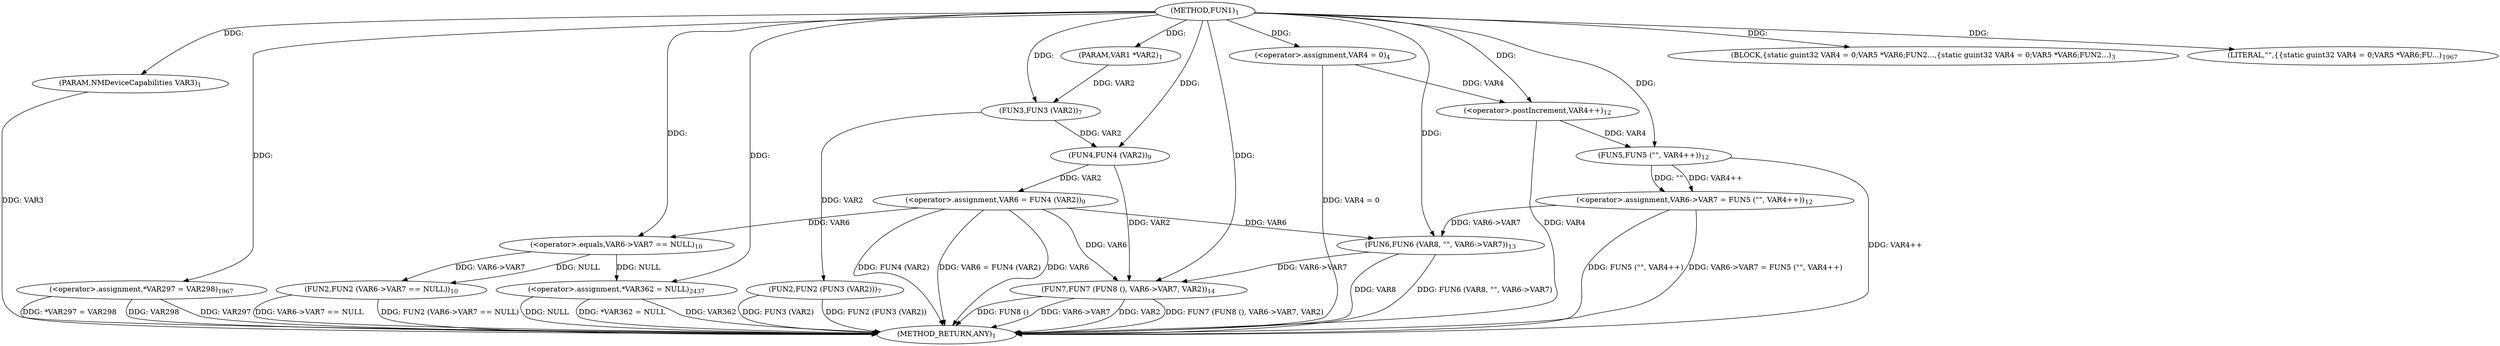 digraph "FUN1" {  
"8" [label = <(METHOD,FUN1)<SUB>1</SUB>> ]
"7947" [label = <(METHOD_RETURN,ANY)<SUB>1</SUB>> ]
"9" [label = <(PARAM,VAR1 *VAR2)<SUB>1</SUB>> ]
"10" [label = <(PARAM,NMDeviceCapabilities VAR3)<SUB>1</SUB>> ]
"12" [label = <(BLOCK,{
	static guint32 VAR4 = 0;
	VAR5 *VAR6;

	FUN2...,{
	static guint32 VAR4 = 0;
	VAR5 *VAR6;

	FUN2...)<SUB>3</SUB>> ]
"4717" [label = <(&lt;operator&gt;.assignment,*VAR297 = VAR298)<SUB>1967</SUB>> ]
"4720" [label = <(LITERAL,&quot;&quot;,{
{
	static guint32 VAR4 = 0;
	VAR5 *VAR6;

	FU...)<SUB>1967</SUB>> ]
"5900" [label = <(&lt;operator&gt;.assignment,*VAR362 = NULL)<SUB>2437</SUB>> ]
"14" [label = <(&lt;operator&gt;.assignment,VAR4 = 0)<SUB>4</SUB>> ]
"18" [label = <(FUN2,FUN2 (FUN3 (VAR2)))<SUB>7</SUB>> ]
"21" [label = <(&lt;operator&gt;.assignment,VAR6 = FUN4 (VAR2))<SUB>9</SUB>> ]
"25" [label = <(FUN2,FUN2 (VAR6-&gt;VAR7 == NULL))<SUB>10</SUB>> ]
"31" [label = <(&lt;operator&gt;.assignment,VAR6-&gt;VAR7 = FUN5 (&quot;&quot;, VAR4++))<SUB>12</SUB>> ]
"39" [label = <(FUN6,FUN6 (VAR8, &quot;&quot;, VAR6-&gt;VAR7))<SUB>13</SUB>> ]
"45" [label = <(FUN7,FUN7 (FUN8 (), VAR6-&gt;VAR7, VAR2))<SUB>14</SUB>> ]
"19" [label = <(FUN3,FUN3 (VAR2))<SUB>7</SUB>> ]
"23" [label = <(FUN4,FUN4 (VAR2))<SUB>9</SUB>> ]
"26" [label = <(&lt;operator&gt;.equals,VAR6-&gt;VAR7 == NULL)<SUB>10</SUB>> ]
"35" [label = <(FUN5,FUN5 (&quot;&quot;, VAR4++))<SUB>12</SUB>> ]
"37" [label = <(&lt;operator&gt;.postIncrement,VAR4++)<SUB>12</SUB>> ]
  "10" -> "7947"  [ label = "DDG: VAR3"] 
  "14" -> "7947"  [ label = "DDG: VAR4 = 0"] 
  "18" -> "7947"  [ label = "DDG: FUN3 (VAR2)"] 
  "18" -> "7947"  [ label = "DDG: FUN2 (FUN3 (VAR2))"] 
  "21" -> "7947"  [ label = "DDG: VAR6"] 
  "21" -> "7947"  [ label = "DDG: FUN4 (VAR2)"] 
  "21" -> "7947"  [ label = "DDG: VAR6 = FUN4 (VAR2)"] 
  "25" -> "7947"  [ label = "DDG: VAR6-&gt;VAR7 == NULL"] 
  "25" -> "7947"  [ label = "DDG: FUN2 (VAR6-&gt;VAR7 == NULL)"] 
  "37" -> "7947"  [ label = "DDG: VAR4"] 
  "35" -> "7947"  [ label = "DDG: VAR4++"] 
  "31" -> "7947"  [ label = "DDG: FUN5 (&quot;&quot;, VAR4++)"] 
  "31" -> "7947"  [ label = "DDG: VAR6-&gt;VAR7 = FUN5 (&quot;&quot;, VAR4++)"] 
  "39" -> "7947"  [ label = "DDG: FUN6 (VAR8, &quot;&quot;, VAR6-&gt;VAR7)"] 
  "45" -> "7947"  [ label = "DDG: FUN8 ()"] 
  "45" -> "7947"  [ label = "DDG: VAR6-&gt;VAR7"] 
  "45" -> "7947"  [ label = "DDG: VAR2"] 
  "45" -> "7947"  [ label = "DDG: FUN7 (FUN8 (), VAR6-&gt;VAR7, VAR2)"] 
  "4717" -> "7947"  [ label = "DDG: VAR297"] 
  "4717" -> "7947"  [ label = "DDG: *VAR297 = VAR298"] 
  "5900" -> "7947"  [ label = "DDG: VAR362"] 
  "5900" -> "7947"  [ label = "DDG: NULL"] 
  "5900" -> "7947"  [ label = "DDG: *VAR362 = NULL"] 
  "4717" -> "7947"  [ label = "DDG: VAR298"] 
  "39" -> "7947"  [ label = "DDG: VAR8"] 
  "8" -> "9"  [ label = "DDG: "] 
  "8" -> "10"  [ label = "DDG: "] 
  "8" -> "12"  [ label = "DDG: "] 
  "8" -> "4717"  [ label = "DDG: "] 
  "8" -> "4720"  [ label = "DDG: "] 
  "26" -> "5900"  [ label = "DDG: NULL"] 
  "8" -> "5900"  [ label = "DDG: "] 
  "8" -> "14"  [ label = "DDG: "] 
  "23" -> "21"  [ label = "DDG: VAR2"] 
  "35" -> "31"  [ label = "DDG: &quot;&quot;"] 
  "35" -> "31"  [ label = "DDG: VAR4++"] 
  "19" -> "18"  [ label = "DDG: VAR2"] 
  "26" -> "25"  [ label = "DDG: VAR6-&gt;VAR7"] 
  "26" -> "25"  [ label = "DDG: NULL"] 
  "8" -> "39"  [ label = "DDG: "] 
  "21" -> "39"  [ label = "DDG: VAR6"] 
  "31" -> "39"  [ label = "DDG: VAR6-&gt;VAR7"] 
  "8" -> "45"  [ label = "DDG: "] 
  "21" -> "45"  [ label = "DDG: VAR6"] 
  "39" -> "45"  [ label = "DDG: VAR6-&gt;VAR7"] 
  "23" -> "45"  [ label = "DDG: VAR2"] 
  "9" -> "19"  [ label = "DDG: VAR2"] 
  "8" -> "19"  [ label = "DDG: "] 
  "19" -> "23"  [ label = "DDG: VAR2"] 
  "8" -> "23"  [ label = "DDG: "] 
  "21" -> "26"  [ label = "DDG: VAR6"] 
  "8" -> "26"  [ label = "DDG: "] 
  "8" -> "35"  [ label = "DDG: "] 
  "37" -> "35"  [ label = "DDG: VAR4"] 
  "14" -> "37"  [ label = "DDG: VAR4"] 
  "8" -> "37"  [ label = "DDG: "] 
}
